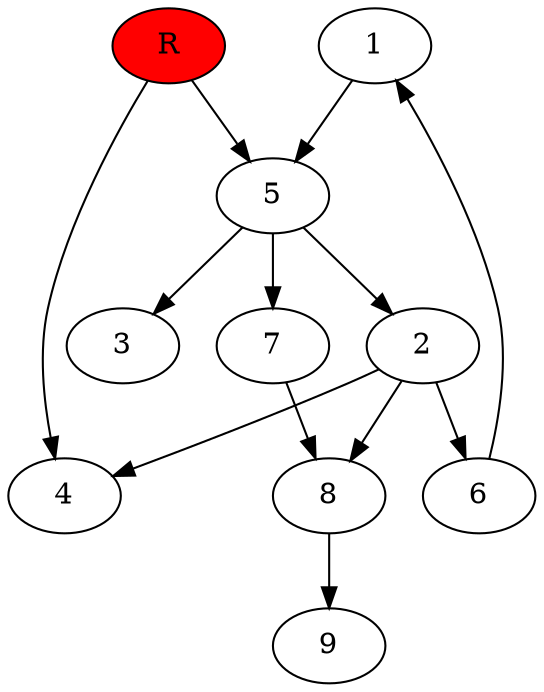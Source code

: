 digraph prb5103 {
	1
	2
	3
	4
	5
	6
	7
	8
	R [fillcolor="#ff0000" style=filled]
	1 -> 5
	2 -> 4
	2 -> 6
	2 -> 8
	5 -> 2
	5 -> 3
	5 -> 7
	6 -> 1
	7 -> 8
	8 -> 9
	R -> 4
	R -> 5
}
